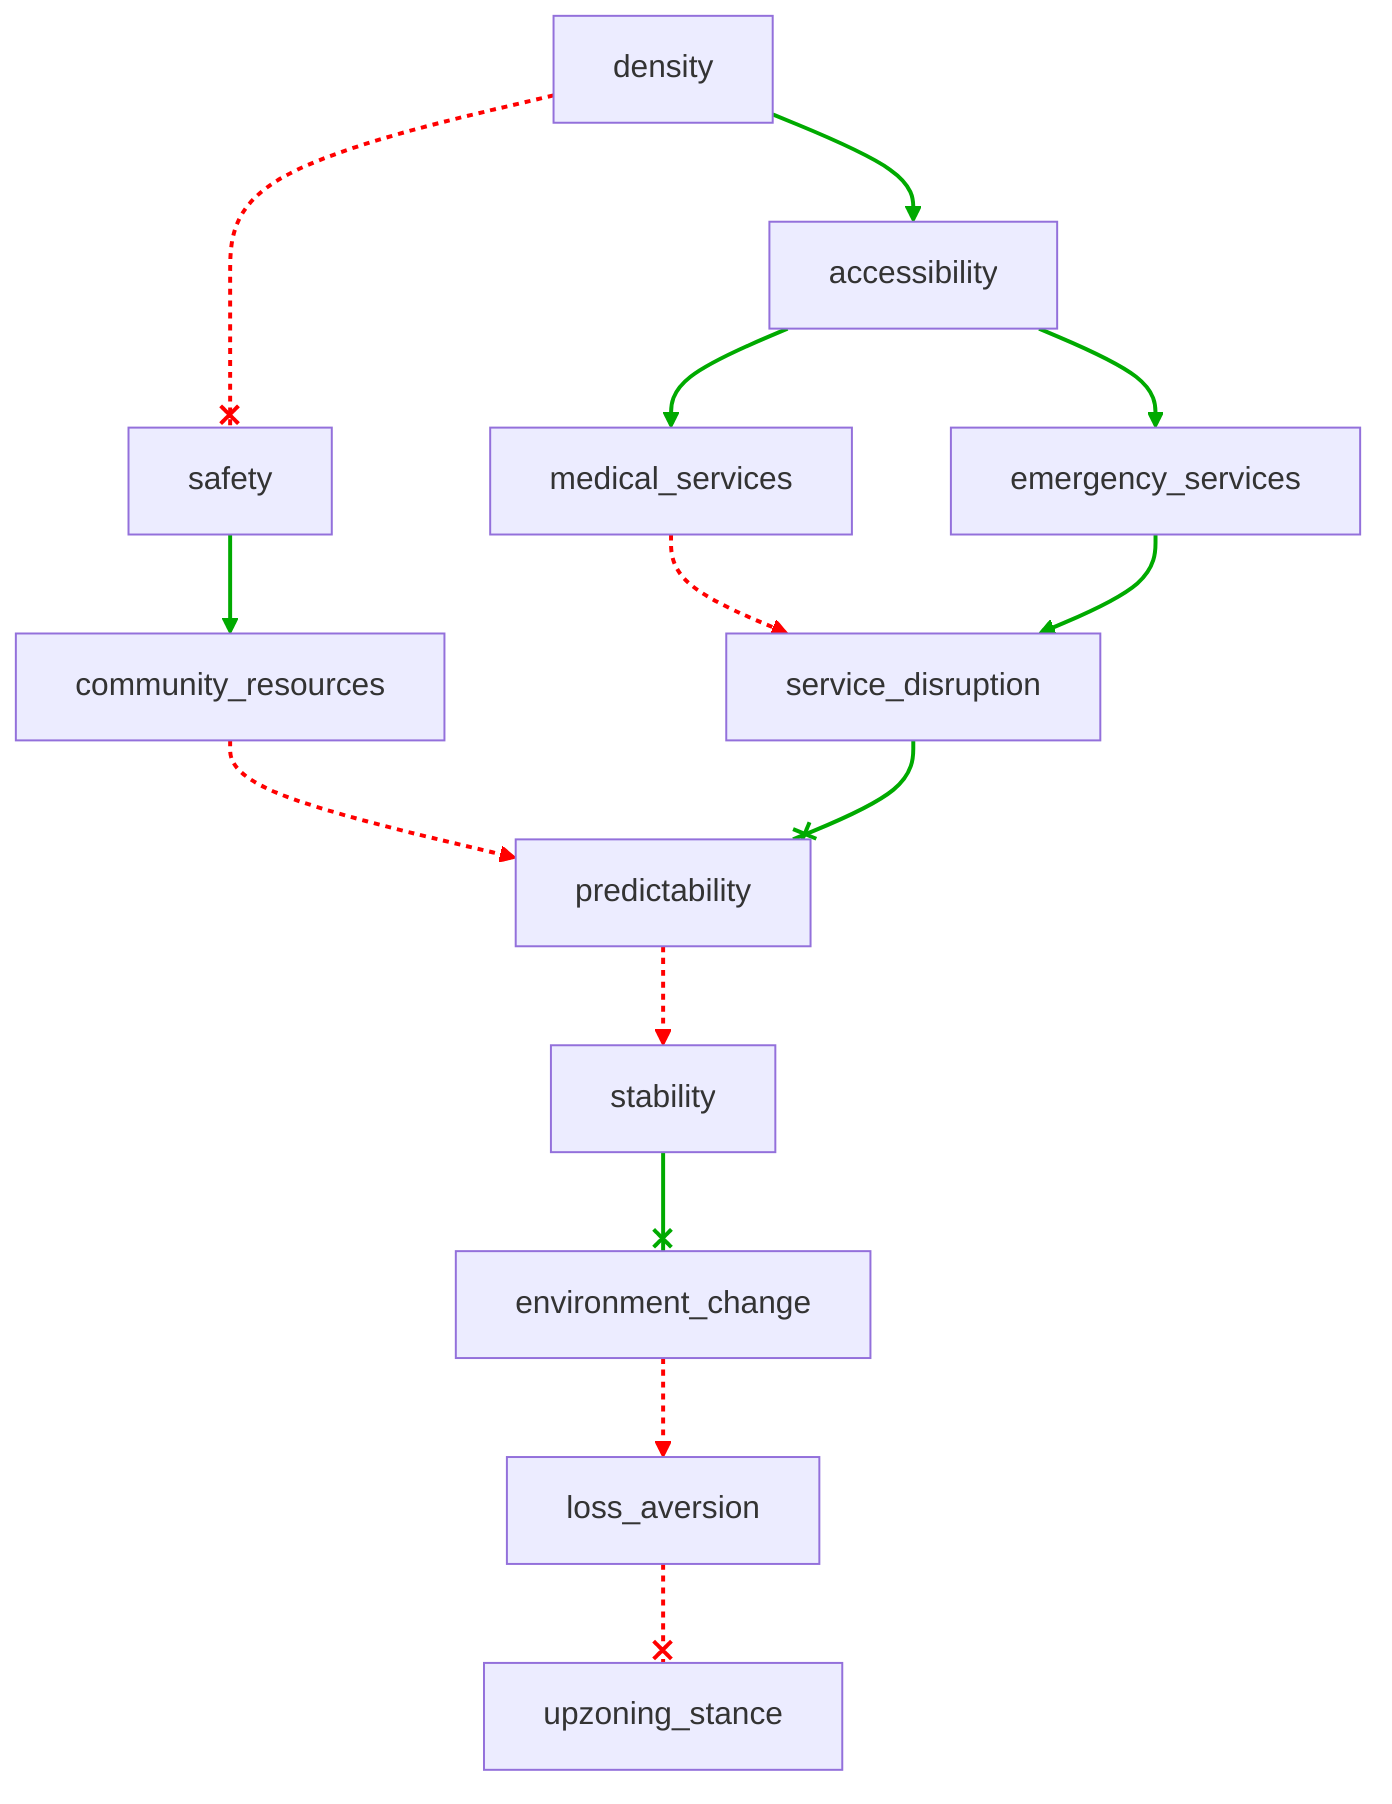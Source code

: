 flowchart TD
    n1[density]
    n2[accessibility]
    n3[safety]
    n4[medical_services]
    n5[emergency_services]
    n6[community_resources]
    n7[service_disruption]
    n8[predictability]
    n9[stability]
    n10[environment_change]
    n11[loss_aversion]
    n12[upzoning_stance]
    n1 --> n2
    n1 --x n3
    n2 --> n4
    n2 --> n5
    n3 --> n6
    n4 --> n7
    n5 --> n7
    n6 --> n8
    n7 --x n8
    n8 --> n9
    n9 --x n10
    n10 --> n11
    n11 --x n12
    linkStyle 0 stroke:#00AA00,stroke-width:2px
    linkStyle 1 stroke:#FF0000,stroke-dasharray:3,stroke-width:2px
    linkStyle 2 stroke:#00AA00,stroke-width:2px
    linkStyle 3 stroke:#00AA00,stroke-width:2px
    linkStyle 4 stroke:#00AA00,stroke-width:2px
    linkStyle 5 stroke:#FF0000,stroke-dasharray:3,stroke-width:2px
    linkStyle 6 stroke:#00AA00,stroke-width:2px
    linkStyle 7 stroke:#FF0000,stroke-dasharray:3,stroke-width:2px
    linkStyle 8 stroke:#00AA00,stroke-width:2px
    linkStyle 9 stroke:#FF0000,stroke-dasharray:3,stroke-width:2px
    linkStyle 10 stroke:#00AA00,stroke-width:2px
    linkStyle 11 stroke:#FF0000,stroke-dasharray:3,stroke-width:2px
    linkStyle 12 stroke:#FF0000,stroke-dasharray:3,stroke-width:2px